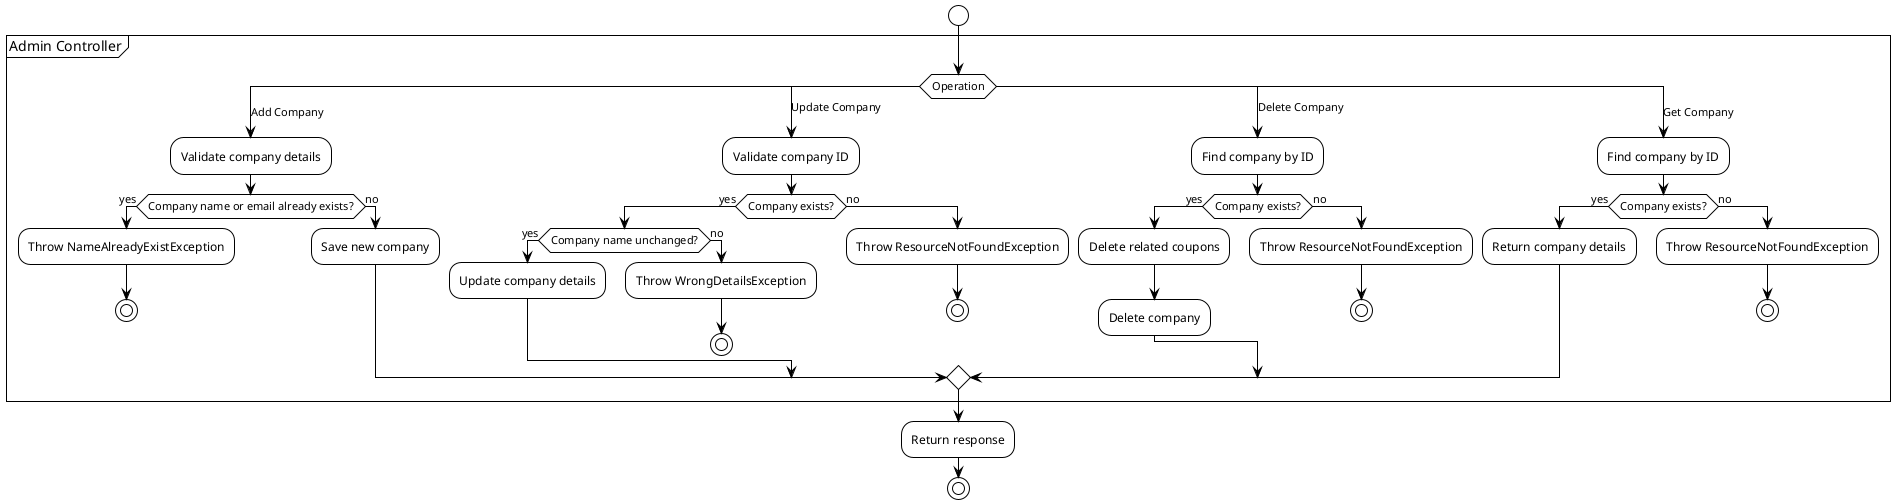 @startuml Company Management Flow

!theme plain
skinparam backgroundColor white
skinparam handwritten false

start

partition "Admin Controller" {
    switch (Operation)
        case (Add Company)
            :Validate company details;
            if (Company name or email already exists?) then (yes)
                :Throw NameAlreadyExistException;
                stop
            else (no)
                :Save new company;
            endif
            
        case (Update Company)
            :Validate company ID;
            if (Company exists?) then (yes)
                if (Company name unchanged?) then (yes)
                    :Update company details;
                else (no)
                    :Throw WrongDetailsException;
                    stop
                endif
            else (no)
                :Throw ResourceNotFoundException;
                stop
            endif
            
        case (Delete Company)
            :Find company by ID;
            if (Company exists?) then (yes)
                :Delete related coupons;
                :Delete company;
            else (no)
                :Throw ResourceNotFoundException;
                stop
            endif
            
        case (Get Company)
            :Find company by ID;
            if (Company exists?) then (yes)
                :Return company details;
            else (no)
                :Throw ResourceNotFoundException;
                stop
            endif
    endswitch
}

:Return response;

stop

@enduml
